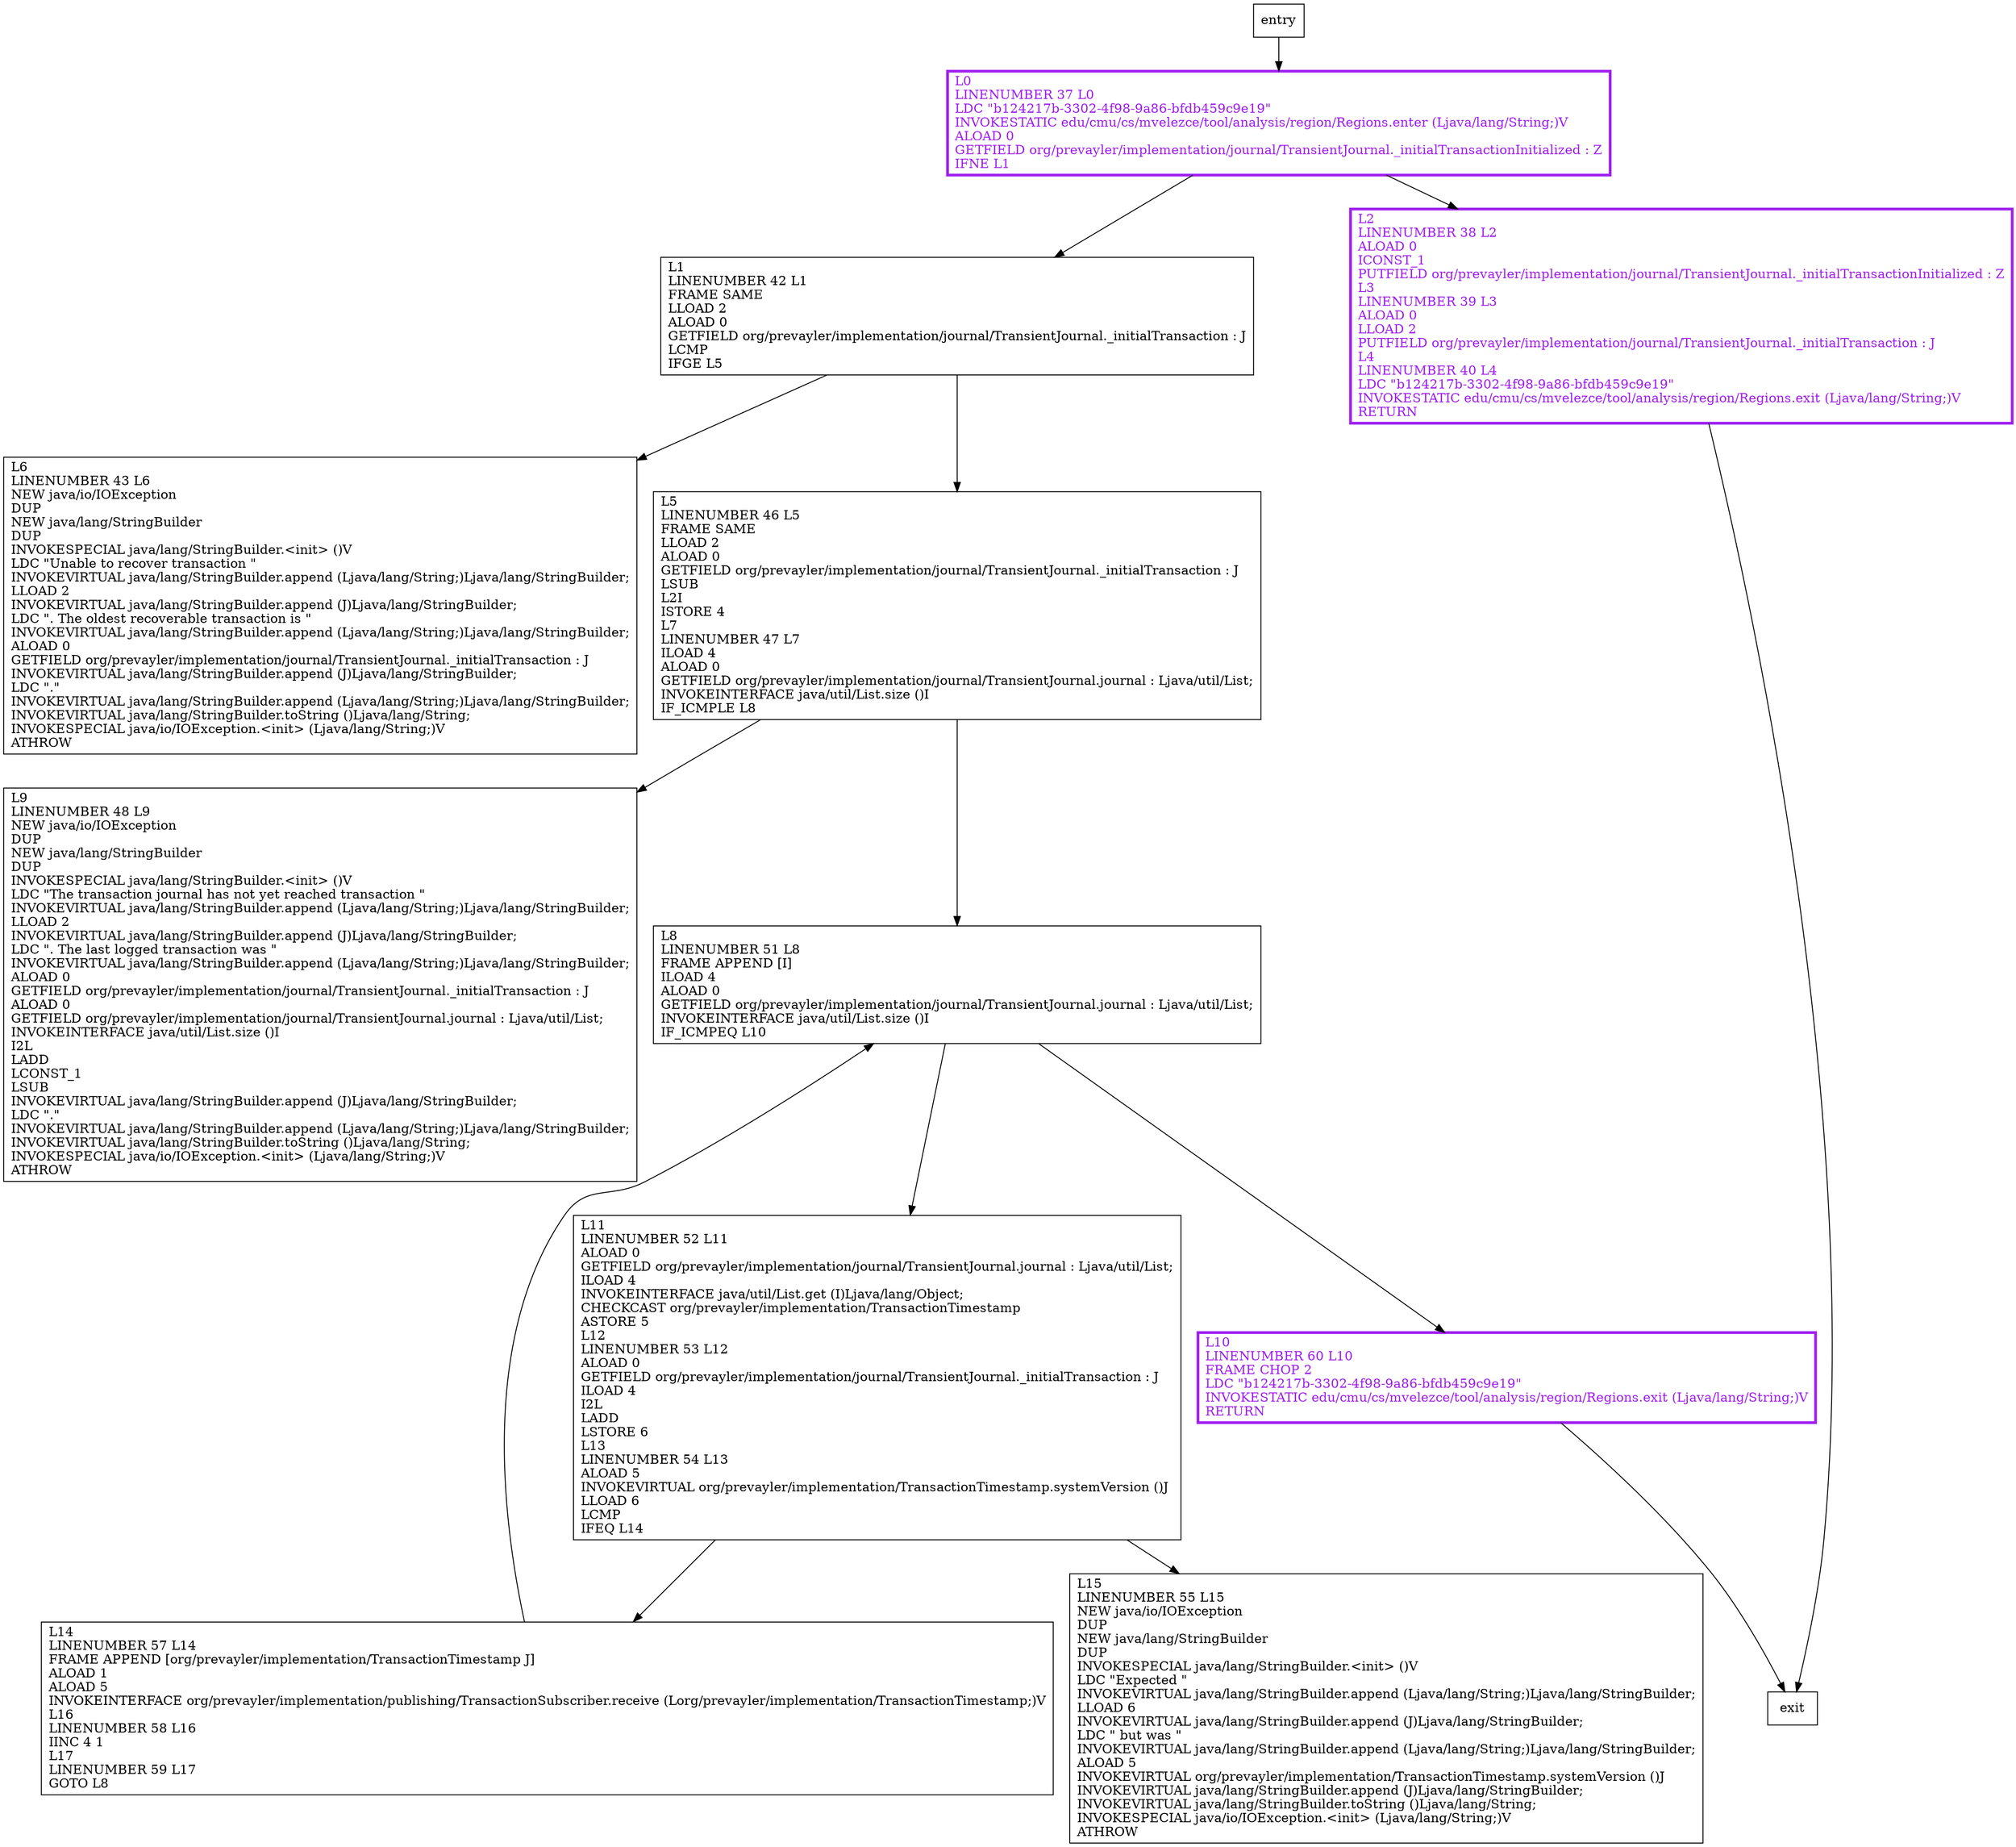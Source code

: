 digraph update {
node [shape=record];
1295301356 [label="L5\lLINENUMBER 46 L5\lFRAME SAME\lLLOAD 2\lALOAD 0\lGETFIELD org/prevayler/implementation/journal/TransientJournal._initialTransaction : J\lLSUB\lL2I\lISTORE 4\lL7\lLINENUMBER 47 L7\lILOAD 4\lALOAD 0\lGETFIELD org/prevayler/implementation/journal/TransientJournal.journal : Ljava/util/List;\lINVOKEINTERFACE java/util/List.size ()I\lIF_ICMPLE L8\l"];
271509253 [label="L10\lLINENUMBER 60 L10\lFRAME CHOP 2\lLDC \"b124217b-3302-4f98-9a86-bfdb459c9e19\"\lINVOKESTATIC edu/cmu/cs/mvelezce/tool/analysis/region/Regions.exit (Ljava/lang/String;)V\lRETURN\l"];
616576695 [label="L11\lLINENUMBER 52 L11\lALOAD 0\lGETFIELD org/prevayler/implementation/journal/TransientJournal.journal : Ljava/util/List;\lILOAD 4\lINVOKEINTERFACE java/util/List.get (I)Ljava/lang/Object;\lCHECKCAST org/prevayler/implementation/TransactionTimestamp\lASTORE 5\lL12\lLINENUMBER 53 L12\lALOAD 0\lGETFIELD org/prevayler/implementation/journal/TransientJournal._initialTransaction : J\lILOAD 4\lI2L\lLADD\lLSTORE 6\lL13\lLINENUMBER 54 L13\lALOAD 5\lINVOKEVIRTUAL org/prevayler/implementation/TransactionTimestamp.systemVersion ()J\lLLOAD 6\lLCMP\lIFEQ L14\l"];
752520169 [label="L1\lLINENUMBER 42 L1\lFRAME SAME\lLLOAD 2\lALOAD 0\lGETFIELD org/prevayler/implementation/journal/TransientJournal._initialTransaction : J\lLCMP\lIFGE L5\l"];
2003451510 [label="L8\lLINENUMBER 51 L8\lFRAME APPEND [I]\lILOAD 4\lALOAD 0\lGETFIELD org/prevayler/implementation/journal/TransientJournal.journal : Ljava/util/List;\lINVOKEINTERFACE java/util/List.size ()I\lIF_ICMPEQ L10\l"];
261581230 [label="L6\lLINENUMBER 43 L6\lNEW java/io/IOException\lDUP\lNEW java/lang/StringBuilder\lDUP\lINVOKESPECIAL java/lang/StringBuilder.\<init\> ()V\lLDC \"Unable to recover transaction \"\lINVOKEVIRTUAL java/lang/StringBuilder.append (Ljava/lang/String;)Ljava/lang/StringBuilder;\lLLOAD 2\lINVOKEVIRTUAL java/lang/StringBuilder.append (J)Ljava/lang/StringBuilder;\lLDC \". The oldest recoverable transaction is \"\lINVOKEVIRTUAL java/lang/StringBuilder.append (Ljava/lang/String;)Ljava/lang/StringBuilder;\lALOAD 0\lGETFIELD org/prevayler/implementation/journal/TransientJournal._initialTransaction : J\lINVOKEVIRTUAL java/lang/StringBuilder.append (J)Ljava/lang/StringBuilder;\lLDC \".\"\lINVOKEVIRTUAL java/lang/StringBuilder.append (Ljava/lang/String;)Ljava/lang/StringBuilder;\lINVOKEVIRTUAL java/lang/StringBuilder.toString ()Ljava/lang/String;\lINVOKESPECIAL java/io/IOException.\<init\> (Ljava/lang/String;)V\lATHROW\l"];
50279895 [label="L14\lLINENUMBER 57 L14\lFRAME APPEND [org/prevayler/implementation/TransactionTimestamp J]\lALOAD 1\lALOAD 5\lINVOKEINTERFACE org/prevayler/implementation/publishing/TransactionSubscriber.receive (Lorg/prevayler/implementation/TransactionTimestamp;)V\lL16\lLINENUMBER 58 L16\lIINC 4 1\lL17\lLINENUMBER 59 L17\lGOTO L8\l"];
947868623 [label="L0\lLINENUMBER 37 L0\lLDC \"b124217b-3302-4f98-9a86-bfdb459c9e19\"\lINVOKESTATIC edu/cmu/cs/mvelezce/tool/analysis/region/Regions.enter (Ljava/lang/String;)V\lALOAD 0\lGETFIELD org/prevayler/implementation/journal/TransientJournal._initialTransactionInitialized : Z\lIFNE L1\l"];
2024128807 [label="L9\lLINENUMBER 48 L9\lNEW java/io/IOException\lDUP\lNEW java/lang/StringBuilder\lDUP\lINVOKESPECIAL java/lang/StringBuilder.\<init\> ()V\lLDC \"The transaction journal has not yet reached transaction \"\lINVOKEVIRTUAL java/lang/StringBuilder.append (Ljava/lang/String;)Ljava/lang/StringBuilder;\lLLOAD 2\lINVOKEVIRTUAL java/lang/StringBuilder.append (J)Ljava/lang/StringBuilder;\lLDC \". The last logged transaction was \"\lINVOKEVIRTUAL java/lang/StringBuilder.append (Ljava/lang/String;)Ljava/lang/StringBuilder;\lALOAD 0\lGETFIELD org/prevayler/implementation/journal/TransientJournal._initialTransaction : J\lALOAD 0\lGETFIELD org/prevayler/implementation/journal/TransientJournal.journal : Ljava/util/List;\lINVOKEINTERFACE java/util/List.size ()I\lI2L\lLADD\lLCONST_1\lLSUB\lINVOKEVIRTUAL java/lang/StringBuilder.append (J)Ljava/lang/StringBuilder;\lLDC \".\"\lINVOKEVIRTUAL java/lang/StringBuilder.append (Ljava/lang/String;)Ljava/lang/StringBuilder;\lINVOKEVIRTUAL java/lang/StringBuilder.toString ()Ljava/lang/String;\lINVOKESPECIAL java/io/IOException.\<init\> (Ljava/lang/String;)V\lATHROW\l"];
1770834333 [label="L2\lLINENUMBER 38 L2\lALOAD 0\lICONST_1\lPUTFIELD org/prevayler/implementation/journal/TransientJournal._initialTransactionInitialized : Z\lL3\lLINENUMBER 39 L3\lALOAD 0\lLLOAD 2\lPUTFIELD org/prevayler/implementation/journal/TransientJournal._initialTransaction : J\lL4\lLINENUMBER 40 L4\lLDC \"b124217b-3302-4f98-9a86-bfdb459c9e19\"\lINVOKESTATIC edu/cmu/cs/mvelezce/tool/analysis/region/Regions.exit (Ljava/lang/String;)V\lRETURN\l"];
1418027094 [label="L15\lLINENUMBER 55 L15\lNEW java/io/IOException\lDUP\lNEW java/lang/StringBuilder\lDUP\lINVOKESPECIAL java/lang/StringBuilder.\<init\> ()V\lLDC \"Expected \"\lINVOKEVIRTUAL java/lang/StringBuilder.append (Ljava/lang/String;)Ljava/lang/StringBuilder;\lLLOAD 6\lINVOKEVIRTUAL java/lang/StringBuilder.append (J)Ljava/lang/StringBuilder;\lLDC \" but was \"\lINVOKEVIRTUAL java/lang/StringBuilder.append (Ljava/lang/String;)Ljava/lang/StringBuilder;\lALOAD 5\lINVOKEVIRTUAL org/prevayler/implementation/TransactionTimestamp.systemVersion ()J\lINVOKEVIRTUAL java/lang/StringBuilder.append (J)Ljava/lang/StringBuilder;\lINVOKEVIRTUAL java/lang/StringBuilder.toString ()Ljava/lang/String;\lINVOKESPECIAL java/io/IOException.\<init\> (Ljava/lang/String;)V\lATHROW\l"];
entry;
exit;
1295301356 -> 2003451510;
1295301356 -> 2024128807;
271509253 -> exit;
752520169 -> 1295301356;
752520169 -> 261581230;
2003451510 -> 271509253;
2003451510 -> 616576695;
50279895 -> 2003451510;
947868623 -> 752520169;
947868623 -> 1770834333;
entry -> 947868623;
616576695 -> 50279895;
616576695 -> 1418027094;
1770834333 -> exit;
271509253[fontcolor="purple", penwidth=3, color="purple"];
947868623[fontcolor="purple", penwidth=3, color="purple"];
1770834333[fontcolor="purple", penwidth=3, color="purple"];
}
